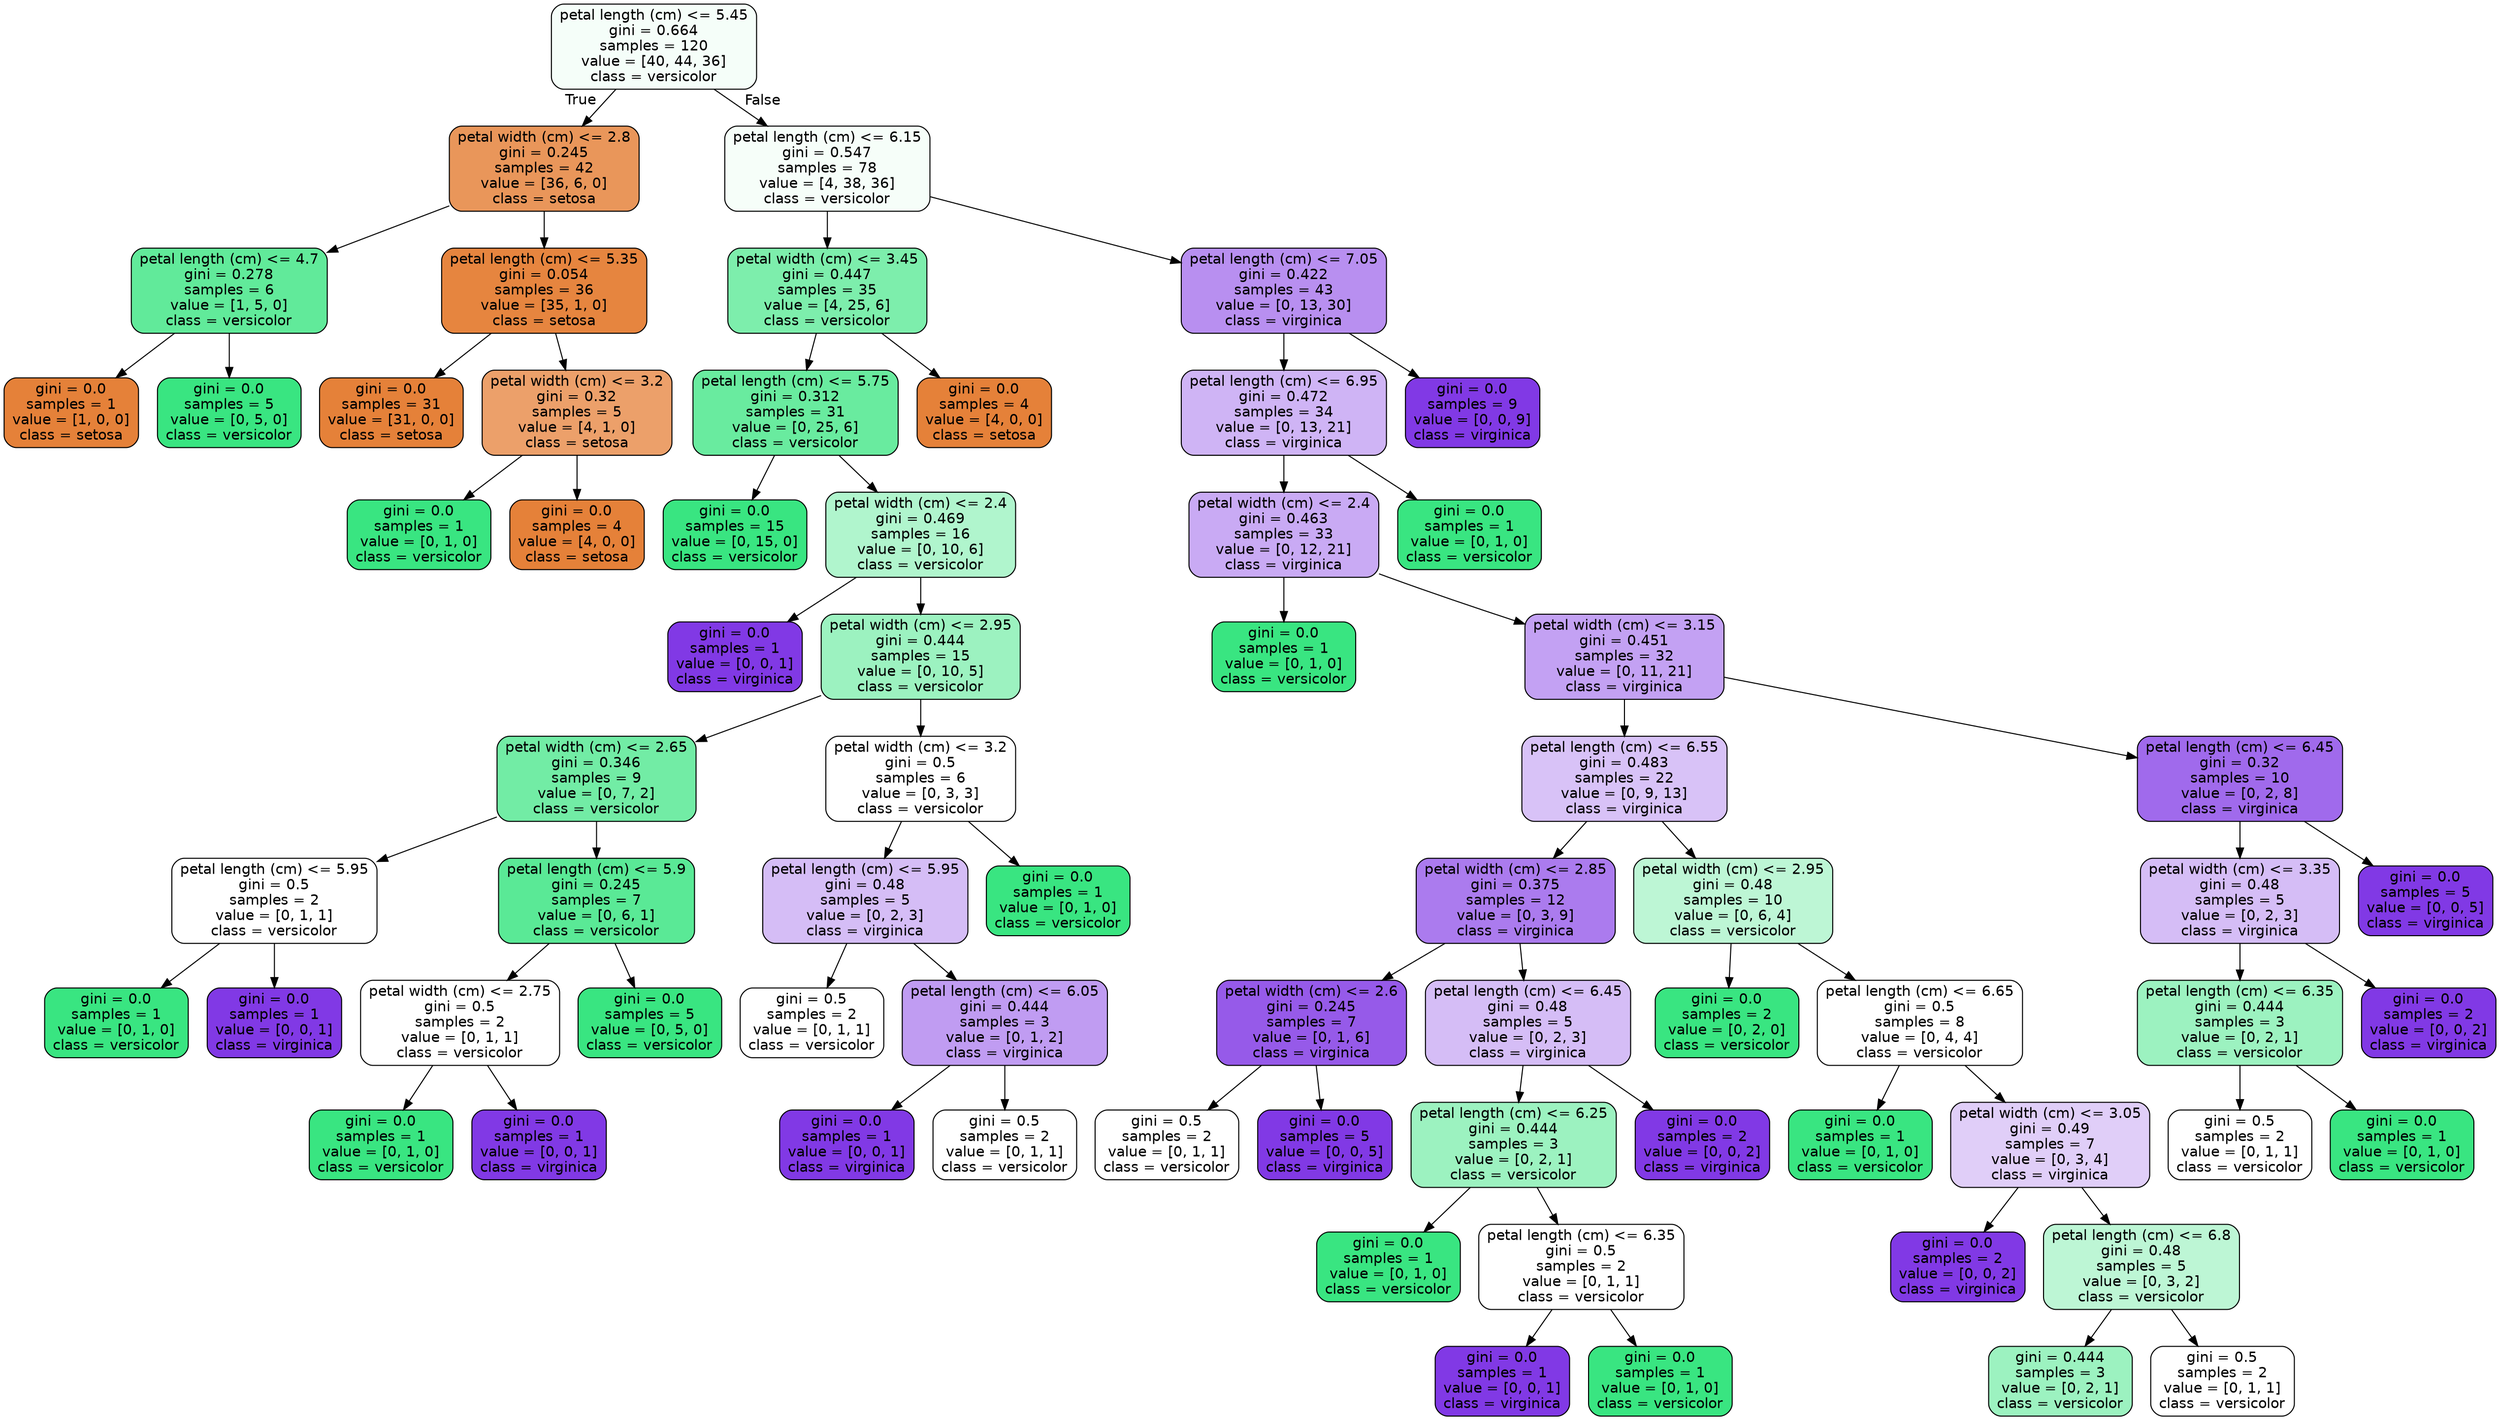 digraph Tree {
node [shape=box, style="filled, rounded", color="black", fontname=helvetica] ;
edge [fontname=helvetica] ;
0 [label="petal length (cm) <= 5.45\ngini = 0.664\nsamples = 120\nvalue = [40, 44, 36]\nclass = versicolor", fillcolor="#f5fef9"] ;
1 [label="petal width (cm) <= 2.8\ngini = 0.245\nsamples = 42\nvalue = [36, 6, 0]\nclass = setosa", fillcolor="#e9965a"] ;
0 -> 1 [labeldistance=2.5, labelangle=45, headlabel="True"] ;
2 [label="petal length (cm) <= 4.7\ngini = 0.278\nsamples = 6\nvalue = [1, 5, 0]\nclass = versicolor", fillcolor="#61ea9a"] ;
1 -> 2 ;
3 [label="gini = 0.0\nsamples = 1\nvalue = [1, 0, 0]\nclass = setosa", fillcolor="#e58139"] ;
2 -> 3 ;
4 [label="gini = 0.0\nsamples = 5\nvalue = [0, 5, 0]\nclass = versicolor", fillcolor="#39e581"] ;
2 -> 4 ;
5 [label="petal length (cm) <= 5.35\ngini = 0.054\nsamples = 36\nvalue = [35, 1, 0]\nclass = setosa", fillcolor="#e6853f"] ;
1 -> 5 ;
6 [label="gini = 0.0\nsamples = 31\nvalue = [31, 0, 0]\nclass = setosa", fillcolor="#e58139"] ;
5 -> 6 ;
7 [label="petal width (cm) <= 3.2\ngini = 0.32\nsamples = 5\nvalue = [4, 1, 0]\nclass = setosa", fillcolor="#eca06a"] ;
5 -> 7 ;
8 [label="gini = 0.0\nsamples = 1\nvalue = [0, 1, 0]\nclass = versicolor", fillcolor="#39e581"] ;
7 -> 8 ;
9 [label="gini = 0.0\nsamples = 4\nvalue = [4, 0, 0]\nclass = setosa", fillcolor="#e58139"] ;
7 -> 9 ;
10 [label="petal length (cm) <= 6.15\ngini = 0.547\nsamples = 78\nvalue = [4, 38, 36]\nclass = versicolor", fillcolor="#f6fef9"] ;
0 -> 10 [labeldistance=2.5, labelangle=-45, headlabel="False"] ;
11 [label="petal width (cm) <= 3.45\ngini = 0.447\nsamples = 35\nvalue = [4, 25, 6]\nclass = versicolor", fillcolor="#7deeac"] ;
10 -> 11 ;
12 [label="petal length (cm) <= 5.75\ngini = 0.312\nsamples = 31\nvalue = [0, 25, 6]\nclass = versicolor", fillcolor="#69eb9f"] ;
11 -> 12 ;
13 [label="gini = 0.0\nsamples = 15\nvalue = [0, 15, 0]\nclass = versicolor", fillcolor="#39e581"] ;
12 -> 13 ;
14 [label="petal width (cm) <= 2.4\ngini = 0.469\nsamples = 16\nvalue = [0, 10, 6]\nclass = versicolor", fillcolor="#b0f5cd"] ;
12 -> 14 ;
15 [label="gini = 0.0\nsamples = 1\nvalue = [0, 0, 1]\nclass = virginica", fillcolor="#8139e5"] ;
14 -> 15 ;
16 [label="petal width (cm) <= 2.95\ngini = 0.444\nsamples = 15\nvalue = [0, 10, 5]\nclass = versicolor", fillcolor="#9cf2c0"] ;
14 -> 16 ;
17 [label="petal width (cm) <= 2.65\ngini = 0.346\nsamples = 9\nvalue = [0, 7, 2]\nclass = versicolor", fillcolor="#72eca5"] ;
16 -> 17 ;
18 [label="petal length (cm) <= 5.95\ngini = 0.5\nsamples = 2\nvalue = [0, 1, 1]\nclass = versicolor", fillcolor="#ffffff"] ;
17 -> 18 ;
19 [label="gini = 0.0\nsamples = 1\nvalue = [0, 1, 0]\nclass = versicolor", fillcolor="#39e581"] ;
18 -> 19 ;
20 [label="gini = 0.0\nsamples = 1\nvalue = [0, 0, 1]\nclass = virginica", fillcolor="#8139e5"] ;
18 -> 20 ;
21 [label="petal length (cm) <= 5.9\ngini = 0.245\nsamples = 7\nvalue = [0, 6, 1]\nclass = versicolor", fillcolor="#5ae996"] ;
17 -> 21 ;
22 [label="petal width (cm) <= 2.75\ngini = 0.5\nsamples = 2\nvalue = [0, 1, 1]\nclass = versicolor", fillcolor="#ffffff"] ;
21 -> 22 ;
23 [label="gini = 0.0\nsamples = 1\nvalue = [0, 1, 0]\nclass = versicolor", fillcolor="#39e581"] ;
22 -> 23 ;
24 [label="gini = 0.0\nsamples = 1\nvalue = [0, 0, 1]\nclass = virginica", fillcolor="#8139e5"] ;
22 -> 24 ;
25 [label="gini = 0.0\nsamples = 5\nvalue = [0, 5, 0]\nclass = versicolor", fillcolor="#39e581"] ;
21 -> 25 ;
26 [label="petal width (cm) <= 3.2\ngini = 0.5\nsamples = 6\nvalue = [0, 3, 3]\nclass = versicolor", fillcolor="#ffffff"] ;
16 -> 26 ;
27 [label="petal length (cm) <= 5.95\ngini = 0.48\nsamples = 5\nvalue = [0, 2, 3]\nclass = virginica", fillcolor="#d5bdf6"] ;
26 -> 27 ;
28 [label="gini = 0.5\nsamples = 2\nvalue = [0, 1, 1]\nclass = versicolor", fillcolor="#ffffff"] ;
27 -> 28 ;
29 [label="petal length (cm) <= 6.05\ngini = 0.444\nsamples = 3\nvalue = [0, 1, 2]\nclass = virginica", fillcolor="#c09cf2"] ;
27 -> 29 ;
30 [label="gini = 0.0\nsamples = 1\nvalue = [0, 0, 1]\nclass = virginica", fillcolor="#8139e5"] ;
29 -> 30 ;
31 [label="gini = 0.5\nsamples = 2\nvalue = [0, 1, 1]\nclass = versicolor", fillcolor="#ffffff"] ;
29 -> 31 ;
32 [label="gini = 0.0\nsamples = 1\nvalue = [0, 1, 0]\nclass = versicolor", fillcolor="#39e581"] ;
26 -> 32 ;
33 [label="gini = 0.0\nsamples = 4\nvalue = [4, 0, 0]\nclass = setosa", fillcolor="#e58139"] ;
11 -> 33 ;
34 [label="petal length (cm) <= 7.05\ngini = 0.422\nsamples = 43\nvalue = [0, 13, 30]\nclass = virginica", fillcolor="#b88ff0"] ;
10 -> 34 ;
35 [label="petal length (cm) <= 6.95\ngini = 0.472\nsamples = 34\nvalue = [0, 13, 21]\nclass = virginica", fillcolor="#cfb4f5"] ;
34 -> 35 ;
36 [label="petal width (cm) <= 2.4\ngini = 0.463\nsamples = 33\nvalue = [0, 12, 21]\nclass = virginica", fillcolor="#c9aaf4"] ;
35 -> 36 ;
37 [label="gini = 0.0\nsamples = 1\nvalue = [0, 1, 0]\nclass = versicolor", fillcolor="#39e581"] ;
36 -> 37 ;
38 [label="petal width (cm) <= 3.15\ngini = 0.451\nsamples = 32\nvalue = [0, 11, 21]\nclass = virginica", fillcolor="#c3a1f3"] ;
36 -> 38 ;
39 [label="petal length (cm) <= 6.55\ngini = 0.483\nsamples = 22\nvalue = [0, 9, 13]\nclass = virginica", fillcolor="#d8c2f7"] ;
38 -> 39 ;
40 [label="petal width (cm) <= 2.85\ngini = 0.375\nsamples = 12\nvalue = [0, 3, 9]\nclass = virginica", fillcolor="#ab7bee"] ;
39 -> 40 ;
41 [label="petal width (cm) <= 2.6\ngini = 0.245\nsamples = 7\nvalue = [0, 1, 6]\nclass = virginica", fillcolor="#965ae9"] ;
40 -> 41 ;
42 [label="gini = 0.5\nsamples = 2\nvalue = [0, 1, 1]\nclass = versicolor", fillcolor="#ffffff"] ;
41 -> 42 ;
43 [label="gini = 0.0\nsamples = 5\nvalue = [0, 0, 5]\nclass = virginica", fillcolor="#8139e5"] ;
41 -> 43 ;
44 [label="petal length (cm) <= 6.45\ngini = 0.48\nsamples = 5\nvalue = [0, 2, 3]\nclass = virginica", fillcolor="#d5bdf6"] ;
40 -> 44 ;
45 [label="petal length (cm) <= 6.25\ngini = 0.444\nsamples = 3\nvalue = [0, 2, 1]\nclass = versicolor", fillcolor="#9cf2c0"] ;
44 -> 45 ;
46 [label="gini = 0.0\nsamples = 1\nvalue = [0, 1, 0]\nclass = versicolor", fillcolor="#39e581"] ;
45 -> 46 ;
47 [label="petal length (cm) <= 6.35\ngini = 0.5\nsamples = 2\nvalue = [0, 1, 1]\nclass = versicolor", fillcolor="#ffffff"] ;
45 -> 47 ;
48 [label="gini = 0.0\nsamples = 1\nvalue = [0, 0, 1]\nclass = virginica", fillcolor="#8139e5"] ;
47 -> 48 ;
49 [label="gini = 0.0\nsamples = 1\nvalue = [0, 1, 0]\nclass = versicolor", fillcolor="#39e581"] ;
47 -> 49 ;
50 [label="gini = 0.0\nsamples = 2\nvalue = [0, 0, 2]\nclass = virginica", fillcolor="#8139e5"] ;
44 -> 50 ;
51 [label="petal width (cm) <= 2.95\ngini = 0.48\nsamples = 10\nvalue = [0, 6, 4]\nclass = versicolor", fillcolor="#bdf6d5"] ;
39 -> 51 ;
52 [label="gini = 0.0\nsamples = 2\nvalue = [0, 2, 0]\nclass = versicolor", fillcolor="#39e581"] ;
51 -> 52 ;
53 [label="petal length (cm) <= 6.65\ngini = 0.5\nsamples = 8\nvalue = [0, 4, 4]\nclass = versicolor", fillcolor="#ffffff"] ;
51 -> 53 ;
54 [label="gini = 0.0\nsamples = 1\nvalue = [0, 1, 0]\nclass = versicolor", fillcolor="#39e581"] ;
53 -> 54 ;
55 [label="petal width (cm) <= 3.05\ngini = 0.49\nsamples = 7\nvalue = [0, 3, 4]\nclass = virginica", fillcolor="#e0cef8"] ;
53 -> 55 ;
56 [label="gini = 0.0\nsamples = 2\nvalue = [0, 0, 2]\nclass = virginica", fillcolor="#8139e5"] ;
55 -> 56 ;
57 [label="petal length (cm) <= 6.8\ngini = 0.48\nsamples = 5\nvalue = [0, 3, 2]\nclass = versicolor", fillcolor="#bdf6d5"] ;
55 -> 57 ;
58 [label="gini = 0.444\nsamples = 3\nvalue = [0, 2, 1]\nclass = versicolor", fillcolor="#9cf2c0"] ;
57 -> 58 ;
59 [label="gini = 0.5\nsamples = 2\nvalue = [0, 1, 1]\nclass = versicolor", fillcolor="#ffffff"] ;
57 -> 59 ;
60 [label="petal length (cm) <= 6.45\ngini = 0.32\nsamples = 10\nvalue = [0, 2, 8]\nclass = virginica", fillcolor="#a06aec"] ;
38 -> 60 ;
61 [label="petal width (cm) <= 3.35\ngini = 0.48\nsamples = 5\nvalue = [0, 2, 3]\nclass = virginica", fillcolor="#d5bdf6"] ;
60 -> 61 ;
62 [label="petal length (cm) <= 6.35\ngini = 0.444\nsamples = 3\nvalue = [0, 2, 1]\nclass = versicolor", fillcolor="#9cf2c0"] ;
61 -> 62 ;
63 [label="gini = 0.5\nsamples = 2\nvalue = [0, 1, 1]\nclass = versicolor", fillcolor="#ffffff"] ;
62 -> 63 ;
64 [label="gini = 0.0\nsamples = 1\nvalue = [0, 1, 0]\nclass = versicolor", fillcolor="#39e581"] ;
62 -> 64 ;
65 [label="gini = 0.0\nsamples = 2\nvalue = [0, 0, 2]\nclass = virginica", fillcolor="#8139e5"] ;
61 -> 65 ;
66 [label="gini = 0.0\nsamples = 5\nvalue = [0, 0, 5]\nclass = virginica", fillcolor="#8139e5"] ;
60 -> 66 ;
67 [label="gini = 0.0\nsamples = 1\nvalue = [0, 1, 0]\nclass = versicolor", fillcolor="#39e581"] ;
35 -> 67 ;
68 [label="gini = 0.0\nsamples = 9\nvalue = [0, 0, 9]\nclass = virginica", fillcolor="#8139e5"] ;
34 -> 68 ;
}